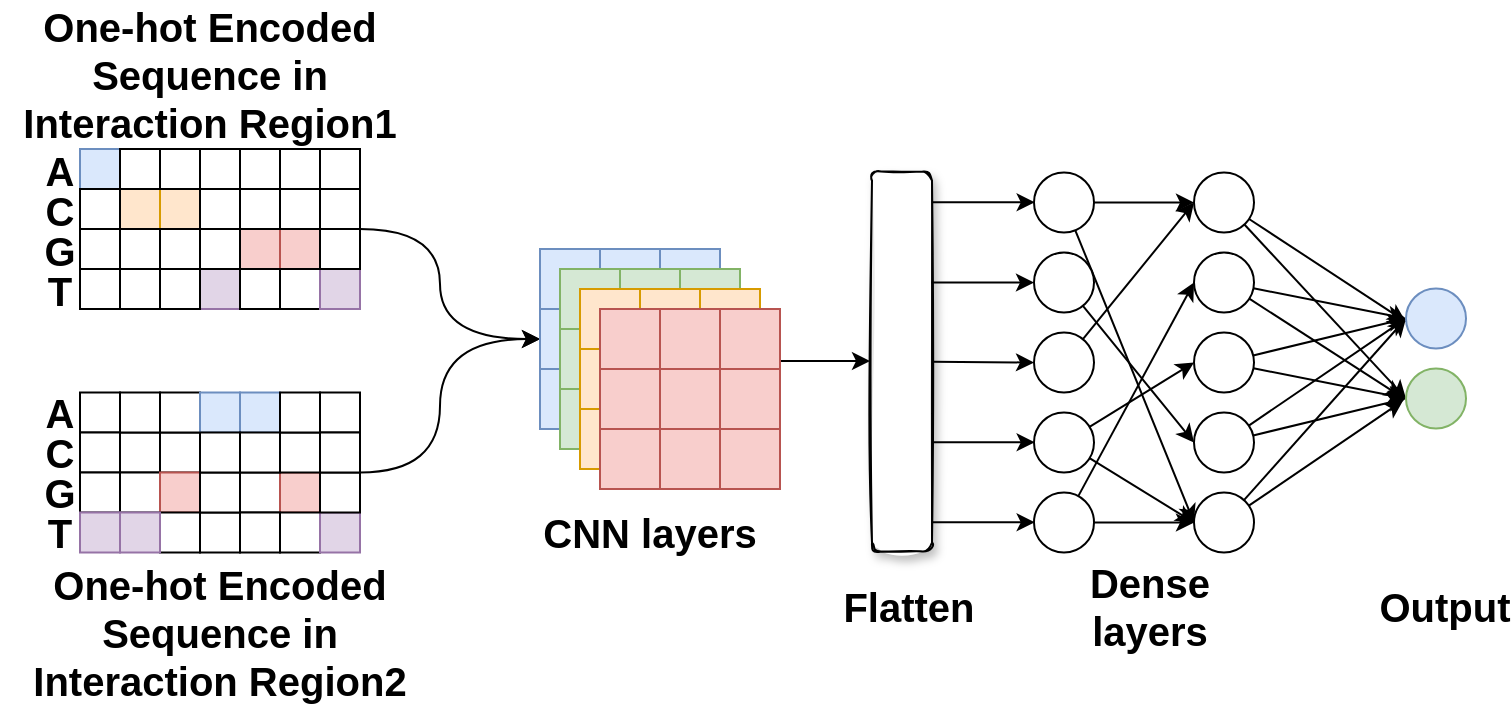 <mxfile version="14.8.5" type="github">
  <diagram id="KxuiyelQ4g_LW83yEsCo" name="Page-1">
    <mxGraphModel dx="1185" dy="636" grid="1" gridSize="10" guides="1" tooltips="1" connect="1" arrows="1" fold="1" page="1" pageScale="1" pageWidth="4681" pageHeight="3300" math="0" shadow="0">
      <root>
        <mxCell id="0" />
        <mxCell id="1" parent="0" />
        <mxCell id="44AiBCDxBOzTBdy34bFM-65" value="One-hot Encoded Sequence in Interaction Region1" style="text;html=1;strokeColor=none;fillColor=none;align=center;verticalAlign=middle;whiteSpace=wrap;rounded=0;fontStyle=1;fontSize=20;" parent="1" vertex="1">
          <mxGeometry x="60" y="140.62" width="210" height="20" as="geometry" />
        </mxCell>
        <mxCell id="44AiBCDxBOzTBdy34bFM-129" value="&lt;div style=&quot;font-size: 20px;&quot;&gt;One-hot Encoded Sequence in Interaction Region2&lt;/div&gt;" style="text;html=1;strokeColor=none;fillColor=none;align=center;verticalAlign=middle;whiteSpace=wrap;rounded=0;fontStyle=1;fontSize=20;" parent="1" vertex="1">
          <mxGeometry x="60" y="420" width="220" height="20" as="geometry" />
        </mxCell>
        <mxCell id="cqIsUIiBQY2y6wm-BXva-219" value="G" style="text;html=1;strokeColor=none;fillColor=none;align=center;verticalAlign=middle;whiteSpace=wrap;rounded=0;fontStyle=1;fontSize=20;" vertex="1" parent="1">
          <mxGeometry x="70" y="228.5" width="40" height="20" as="geometry" />
        </mxCell>
        <mxCell id="cqIsUIiBQY2y6wm-BXva-220" value="T" style="text;html=1;strokeColor=none;fillColor=none;align=center;verticalAlign=middle;whiteSpace=wrap;rounded=0;fontStyle=1;fontSize=20;" vertex="1" parent="1">
          <mxGeometry x="70" y="248.5" width="40" height="20" as="geometry" />
        </mxCell>
        <mxCell id="cqIsUIiBQY2y6wm-BXva-221" value="&lt;div style=&quot;font-size: 20px;&quot;&gt;A&lt;/div&gt;" style="text;html=1;strokeColor=none;fillColor=none;align=center;verticalAlign=middle;whiteSpace=wrap;rounded=0;fontStyle=1;fontSize=20;" vertex="1" parent="1">
          <mxGeometry x="70" y="188.5" width="40" height="20" as="geometry" />
        </mxCell>
        <mxCell id="cqIsUIiBQY2y6wm-BXva-222" value="C" style="text;html=1;strokeColor=none;fillColor=none;align=center;verticalAlign=middle;whiteSpace=wrap;rounded=0;fontStyle=1;fontSize=20;" vertex="1" parent="1">
          <mxGeometry x="70" y="208.5" width="40" height="20" as="geometry" />
        </mxCell>
        <mxCell id="cqIsUIiBQY2y6wm-BXva-223" value="" style="whiteSpace=wrap;html=1;aspect=fixed;fillColor=#dae8fc;strokeColor=#6c8ebf;fontStyle=1;fontSize=20;" vertex="1" parent="1">
          <mxGeometry x="100" y="188.5" width="20" height="20" as="geometry" />
        </mxCell>
        <mxCell id="cqIsUIiBQY2y6wm-BXva-224" value="" style="whiteSpace=wrap;html=1;aspect=fixed;fontStyle=1;fontSize=20;" vertex="1" parent="1">
          <mxGeometry x="120" y="208.5" width="20" height="20" as="geometry" />
        </mxCell>
        <mxCell id="cqIsUIiBQY2y6wm-BXva-225" value="" style="whiteSpace=wrap;html=1;aspect=fixed;fillColor=#ffe6cc;strokeColor=#d79b00;fontStyle=1;fontSize=20;" vertex="1" parent="1">
          <mxGeometry x="120" y="208.5" width="20" height="20" as="geometry" />
        </mxCell>
        <mxCell id="cqIsUIiBQY2y6wm-BXva-226" value="" style="whiteSpace=wrap;html=1;aspect=fixed;fillColor=#ffe6cc;strokeColor=#d79b00;fontStyle=1;fontSize=20;" vertex="1" parent="1">
          <mxGeometry x="140" y="208.5" width="20" height="20" as="geometry" />
        </mxCell>
        <mxCell id="cqIsUIiBQY2y6wm-BXva-227" value="" style="whiteSpace=wrap;html=1;aspect=fixed;fillColor=#e1d5e7;strokeColor=#9673a6;fontStyle=1;fontSize=20;" vertex="1" parent="1">
          <mxGeometry x="160" y="248.5" width="20" height="20" as="geometry" />
        </mxCell>
        <mxCell id="cqIsUIiBQY2y6wm-BXva-228" value="" style="whiteSpace=wrap;html=1;aspect=fixed;fillColor=#f8cecc;strokeColor=#b85450;fontStyle=1;fontSize=20;" vertex="1" parent="1">
          <mxGeometry x="180" y="228.5" width="20" height="20" as="geometry" />
        </mxCell>
        <mxCell id="cqIsUIiBQY2y6wm-BXva-229" value="" style="whiteSpace=wrap;html=1;aspect=fixed;fillColor=#f8cecc;strokeColor=#b85450;fontStyle=1;fontSize=20;" vertex="1" parent="1">
          <mxGeometry x="200" y="228.5" width="20" height="20" as="geometry" />
        </mxCell>
        <mxCell id="cqIsUIiBQY2y6wm-BXva-230" value="" style="rounded=0;whiteSpace=wrap;html=1;fontStyle=1;fontSize=20;" vertex="1" parent="1">
          <mxGeometry x="100" y="208.5" width="20" height="20" as="geometry" />
        </mxCell>
        <mxCell id="cqIsUIiBQY2y6wm-BXva-231" value="" style="rounded=0;whiteSpace=wrap;html=1;fontStyle=1;fontSize=20;" vertex="1" parent="1">
          <mxGeometry x="100" y="228.5" width="20" height="20" as="geometry" />
        </mxCell>
        <mxCell id="cqIsUIiBQY2y6wm-BXva-232" value="" style="rounded=0;whiteSpace=wrap;html=1;fontStyle=1;fontSize=20;" vertex="1" parent="1">
          <mxGeometry x="120" y="228.5" width="20" height="20" as="geometry" />
        </mxCell>
        <mxCell id="cqIsUIiBQY2y6wm-BXva-233" value="" style="rounded=0;whiteSpace=wrap;html=1;fontStyle=1;fontSize=20;" vertex="1" parent="1">
          <mxGeometry x="140" y="228.5" width="20" height="20" as="geometry" />
        </mxCell>
        <mxCell id="cqIsUIiBQY2y6wm-BXva-234" value="" style="rounded=0;whiteSpace=wrap;html=1;fontStyle=1;fontSize=20;" vertex="1" parent="1">
          <mxGeometry x="160" y="228.5" width="20" height="20" as="geometry" />
        </mxCell>
        <mxCell id="cqIsUIiBQY2y6wm-BXva-235" value="" style="rounded=0;whiteSpace=wrap;html=1;fontStyle=1;fontSize=20;" vertex="1" parent="1">
          <mxGeometry x="140" y="248.5" width="20" height="20" as="geometry" />
        </mxCell>
        <mxCell id="cqIsUIiBQY2y6wm-BXva-236" value="" style="rounded=0;whiteSpace=wrap;html=1;fontStyle=1;fontSize=20;" vertex="1" parent="1">
          <mxGeometry x="100" y="248.5" width="20" height="20" as="geometry" />
        </mxCell>
        <mxCell id="cqIsUIiBQY2y6wm-BXva-237" value="" style="rounded=0;whiteSpace=wrap;html=1;fontStyle=1;fontSize=20;" vertex="1" parent="1">
          <mxGeometry x="120" y="248.5" width="20" height="20" as="geometry" />
        </mxCell>
        <mxCell id="cqIsUIiBQY2y6wm-BXva-238" value="" style="rounded=0;whiteSpace=wrap;html=1;fontStyle=1;fontSize=20;" vertex="1" parent="1">
          <mxGeometry x="180" y="248.5" width="20" height="20" as="geometry" />
        </mxCell>
        <mxCell id="cqIsUIiBQY2y6wm-BXva-239" value="" style="rounded=0;whiteSpace=wrap;html=1;fontStyle=1;fontSize=20;" vertex="1" parent="1">
          <mxGeometry x="200" y="248.5" width="20" height="20" as="geometry" />
        </mxCell>
        <mxCell id="cqIsUIiBQY2y6wm-BXva-240" value="" style="rounded=0;whiteSpace=wrap;html=1;fontStyle=1;fontSize=20;" vertex="1" parent="1">
          <mxGeometry x="120" y="188.5" width="20" height="20" as="geometry" />
        </mxCell>
        <mxCell id="cqIsUIiBQY2y6wm-BXva-241" value="" style="rounded=0;whiteSpace=wrap;html=1;fontStyle=1;fontSize=20;" vertex="1" parent="1">
          <mxGeometry x="140" y="188.5" width="20" height="20" as="geometry" />
        </mxCell>
        <mxCell id="cqIsUIiBQY2y6wm-BXva-242" value="" style="rounded=0;whiteSpace=wrap;html=1;fontStyle=1;fontSize=20;" vertex="1" parent="1">
          <mxGeometry x="160" y="188.5" width="20" height="20" as="geometry" />
        </mxCell>
        <mxCell id="cqIsUIiBQY2y6wm-BXva-243" value="" style="rounded=0;whiteSpace=wrap;html=1;fontStyle=1;fontSize=20;" vertex="1" parent="1">
          <mxGeometry x="180" y="188.5" width="20" height="20" as="geometry" />
        </mxCell>
        <mxCell id="cqIsUIiBQY2y6wm-BXva-244" value="" style="rounded=0;whiteSpace=wrap;html=1;fontStyle=1;fontSize=20;" vertex="1" parent="1">
          <mxGeometry x="160" y="208.5" width="20" height="20" as="geometry" />
        </mxCell>
        <mxCell id="cqIsUIiBQY2y6wm-BXva-245" value="" style="rounded=0;whiteSpace=wrap;html=1;fontStyle=1;fontSize=20;" vertex="1" parent="1">
          <mxGeometry x="180" y="208.5" width="20" height="20" as="geometry" />
        </mxCell>
        <mxCell id="cqIsUIiBQY2y6wm-BXva-246" value="" style="rounded=0;whiteSpace=wrap;html=1;fontStyle=1;fontSize=20;" vertex="1" parent="1">
          <mxGeometry x="200" y="208.5" width="20" height="20" as="geometry" />
        </mxCell>
        <mxCell id="cqIsUIiBQY2y6wm-BXva-247" value="" style="rounded=0;whiteSpace=wrap;html=1;fontStyle=1;fontSize=20;" vertex="1" parent="1">
          <mxGeometry x="200" y="188.5" width="20" height="20" as="geometry" />
        </mxCell>
        <mxCell id="cqIsUIiBQY2y6wm-BXva-248" value="" style="whiteSpace=wrap;html=1;aspect=fixed;fillColor=#e1d5e7;strokeColor=#9673a6;fontStyle=1;fontSize=20;" vertex="1" parent="1">
          <mxGeometry x="220" y="248.5" width="20" height="20" as="geometry" />
        </mxCell>
        <mxCell id="cqIsUIiBQY2y6wm-BXva-249" value="" style="rounded=0;whiteSpace=wrap;html=1;fontStyle=1;fontSize=20;" vertex="1" parent="1">
          <mxGeometry x="220" y="228.5" width="20" height="20" as="geometry" />
        </mxCell>
        <mxCell id="cqIsUIiBQY2y6wm-BXva-250" value="" style="rounded=0;whiteSpace=wrap;html=1;fontStyle=1;fontSize=20;" vertex="1" parent="1">
          <mxGeometry x="220" y="188.5" width="20" height="20" as="geometry" />
        </mxCell>
        <mxCell id="cqIsUIiBQY2y6wm-BXva-376" style="edgeStyle=orthogonalEdgeStyle;curved=1;rounded=0;orthogonalLoop=1;jettySize=auto;html=1;entryX=0;entryY=0.5;entryDx=0;entryDy=0;exitX=1;exitY=1;exitDx=0;exitDy=0;fontStyle=1;fontSize=20;" edge="1" parent="1" source="cqIsUIiBQY2y6wm-BXva-251" target="cqIsUIiBQY2y6wm-BXva-290">
          <mxGeometry relative="1" as="geometry">
            <Array as="points">
              <mxPoint x="280" y="229" />
              <mxPoint x="280" y="284" />
            </Array>
          </mxGeometry>
        </mxCell>
        <mxCell id="cqIsUIiBQY2y6wm-BXva-251" value="" style="rounded=0;whiteSpace=wrap;html=1;fontStyle=1;fontSize=20;" vertex="1" parent="1">
          <mxGeometry x="220" y="208.5" width="20" height="20" as="geometry" />
        </mxCell>
        <mxCell id="cqIsUIiBQY2y6wm-BXva-252" value="G" style="text;html=1;strokeColor=none;fillColor=none;align=center;verticalAlign=middle;whiteSpace=wrap;rounded=0;fontStyle=1;fontSize=20;" vertex="1" parent="1">
          <mxGeometry x="70" y="350.25" width="40" height="20" as="geometry" />
        </mxCell>
        <mxCell id="cqIsUIiBQY2y6wm-BXva-253" value="T" style="text;html=1;strokeColor=none;fillColor=none;align=center;verticalAlign=middle;whiteSpace=wrap;rounded=0;fontStyle=1;fontSize=20;" vertex="1" parent="1">
          <mxGeometry x="70" y="370.25" width="40" height="20" as="geometry" />
        </mxCell>
        <mxCell id="cqIsUIiBQY2y6wm-BXva-254" value="&lt;div style=&quot;font-size: 20px;&quot;&gt;A&lt;/div&gt;" style="text;html=1;strokeColor=none;fillColor=none;align=center;verticalAlign=middle;whiteSpace=wrap;rounded=0;fontStyle=1;fontSize=20;" vertex="1" parent="1">
          <mxGeometry x="70" y="310.25" width="40" height="20" as="geometry" />
        </mxCell>
        <mxCell id="cqIsUIiBQY2y6wm-BXva-255" value="C" style="text;html=1;strokeColor=none;fillColor=none;align=center;verticalAlign=middle;whiteSpace=wrap;rounded=0;fontStyle=1;fontSize=20;" vertex="1" parent="1">
          <mxGeometry x="70" y="330.25" width="40" height="20" as="geometry" />
        </mxCell>
        <mxCell id="cqIsUIiBQY2y6wm-BXva-256" value="" style="whiteSpace=wrap;html=1;aspect=fixed;fontStyle=1;fontSize=20;" vertex="1" parent="1">
          <mxGeometry x="100" y="310.25" width="20" height="20" as="geometry" />
        </mxCell>
        <mxCell id="cqIsUIiBQY2y6wm-BXva-257" value="" style="whiteSpace=wrap;html=1;aspect=fixed;fontStyle=1;fontSize=20;" vertex="1" parent="1">
          <mxGeometry x="120" y="330.25" width="20" height="20" as="geometry" />
        </mxCell>
        <mxCell id="cqIsUIiBQY2y6wm-BXva-258" value="" style="whiteSpace=wrap;html=1;aspect=fixed;fontStyle=1;fontSize=20;" vertex="1" parent="1">
          <mxGeometry x="120" y="330.25" width="20" height="20" as="geometry" />
        </mxCell>
        <mxCell id="cqIsUIiBQY2y6wm-BXva-259" value="" style="whiteSpace=wrap;html=1;aspect=fixed;fontStyle=1;fontSize=20;" vertex="1" parent="1">
          <mxGeometry x="140" y="330.25" width="20" height="20" as="geometry" />
        </mxCell>
        <mxCell id="cqIsUIiBQY2y6wm-BXva-260" value="" style="whiteSpace=wrap;html=1;aspect=fixed;fontStyle=1;fontSize=20;" vertex="1" parent="1">
          <mxGeometry x="160" y="370.25" width="20" height="20" as="geometry" />
        </mxCell>
        <mxCell id="cqIsUIiBQY2y6wm-BXva-261" value="" style="whiteSpace=wrap;html=1;aspect=fixed;fontStyle=1;fontSize=20;" vertex="1" parent="1">
          <mxGeometry x="180" y="350.25" width="20" height="20" as="geometry" />
        </mxCell>
        <mxCell id="cqIsUIiBQY2y6wm-BXva-262" value="" style="whiteSpace=wrap;html=1;aspect=fixed;fillColor=#f8cecc;strokeColor=#b85450;fontStyle=1;fontSize=20;" vertex="1" parent="1">
          <mxGeometry x="200" y="350.25" width="20" height="20" as="geometry" />
        </mxCell>
        <mxCell id="cqIsUIiBQY2y6wm-BXva-263" value="" style="rounded=0;whiteSpace=wrap;html=1;fontStyle=1;fontSize=20;" vertex="1" parent="1">
          <mxGeometry x="100" y="330.25" width="20" height="20" as="geometry" />
        </mxCell>
        <mxCell id="cqIsUIiBQY2y6wm-BXva-264" value="" style="rounded=0;whiteSpace=wrap;html=1;fontStyle=1;fontSize=20;" vertex="1" parent="1">
          <mxGeometry x="100" y="350.25" width="20" height="20" as="geometry" />
        </mxCell>
        <mxCell id="cqIsUIiBQY2y6wm-BXva-265" value="" style="rounded=0;whiteSpace=wrap;html=1;fontStyle=1;fontSize=20;" vertex="1" parent="1">
          <mxGeometry x="120" y="350.25" width="20" height="20" as="geometry" />
        </mxCell>
        <mxCell id="cqIsUIiBQY2y6wm-BXva-266" value="" style="rounded=0;whiteSpace=wrap;html=1;fillColor=#f8cecc;strokeColor=#b85450;fontStyle=1;fontSize=20;" vertex="1" parent="1">
          <mxGeometry x="140" y="350.25" width="20" height="20" as="geometry" />
        </mxCell>
        <mxCell id="cqIsUIiBQY2y6wm-BXva-267" value="" style="rounded=0;whiteSpace=wrap;html=1;fontStyle=1;fontSize=20;" vertex="1" parent="1">
          <mxGeometry x="160" y="350.25" width="20" height="20" as="geometry" />
        </mxCell>
        <mxCell id="cqIsUIiBQY2y6wm-BXva-268" value="" style="rounded=0;whiteSpace=wrap;html=1;fontStyle=1;fontSize=20;" vertex="1" parent="1">
          <mxGeometry x="140" y="370.25" width="20" height="20" as="geometry" />
        </mxCell>
        <mxCell id="cqIsUIiBQY2y6wm-BXva-269" value="" style="rounded=0;whiteSpace=wrap;html=1;fillColor=#e1d5e7;strokeColor=#9673a6;fontStyle=1;fontSize=20;" vertex="1" parent="1">
          <mxGeometry x="100" y="370.25" width="20" height="20" as="geometry" />
        </mxCell>
        <mxCell id="cqIsUIiBQY2y6wm-BXva-270" value="" style="rounded=0;whiteSpace=wrap;html=1;fillColor=#e1d5e7;strokeColor=#9673a6;fontStyle=1;fontSize=20;" vertex="1" parent="1">
          <mxGeometry x="120" y="370.25" width="20" height="20" as="geometry" />
        </mxCell>
        <mxCell id="cqIsUIiBQY2y6wm-BXva-271" value="" style="rounded=0;whiteSpace=wrap;html=1;fontStyle=1;fontSize=20;" vertex="1" parent="1">
          <mxGeometry x="180" y="370.25" width="20" height="20" as="geometry" />
        </mxCell>
        <mxCell id="cqIsUIiBQY2y6wm-BXva-272" value="" style="rounded=0;whiteSpace=wrap;html=1;fontStyle=1;fontSize=20;" vertex="1" parent="1">
          <mxGeometry x="200" y="370.25" width="20" height="20" as="geometry" />
        </mxCell>
        <mxCell id="cqIsUIiBQY2y6wm-BXva-273" value="" style="rounded=0;whiteSpace=wrap;html=1;fontStyle=1;fontSize=20;" vertex="1" parent="1">
          <mxGeometry x="120" y="310.25" width="20" height="20" as="geometry" />
        </mxCell>
        <mxCell id="cqIsUIiBQY2y6wm-BXva-274" value="" style="rounded=0;whiteSpace=wrap;html=1;fontStyle=1;fontSize=20;" vertex="1" parent="1">
          <mxGeometry x="140" y="310.25" width="20" height="20" as="geometry" />
        </mxCell>
        <mxCell id="cqIsUIiBQY2y6wm-BXva-275" value="" style="rounded=0;whiteSpace=wrap;html=1;fillColor=#dae8fc;strokeColor=#6c8ebf;fontStyle=1;fontSize=20;" vertex="1" parent="1">
          <mxGeometry x="160" y="310.25" width="20" height="20" as="geometry" />
        </mxCell>
        <mxCell id="cqIsUIiBQY2y6wm-BXva-276" value="" style="rounded=0;whiteSpace=wrap;html=1;fillColor=#dae8fc;strokeColor=#6c8ebf;fontStyle=1;fontSize=20;" vertex="1" parent="1">
          <mxGeometry x="180" y="310.25" width="20" height="20" as="geometry" />
        </mxCell>
        <mxCell id="cqIsUIiBQY2y6wm-BXva-277" value="" style="rounded=0;whiteSpace=wrap;html=1;fontStyle=1;fontSize=20;" vertex="1" parent="1">
          <mxGeometry x="160" y="330.25" width="20" height="20" as="geometry" />
        </mxCell>
        <mxCell id="cqIsUIiBQY2y6wm-BXva-278" value="" style="rounded=0;whiteSpace=wrap;html=1;fontStyle=1;fontSize=20;" vertex="1" parent="1">
          <mxGeometry x="180" y="330.25" width="20" height="20" as="geometry" />
        </mxCell>
        <mxCell id="cqIsUIiBQY2y6wm-BXva-279" value="" style="rounded=0;whiteSpace=wrap;html=1;fontStyle=1;fontSize=20;" vertex="1" parent="1">
          <mxGeometry x="200" y="330.25" width="20" height="20" as="geometry" />
        </mxCell>
        <mxCell id="cqIsUIiBQY2y6wm-BXva-280" value="" style="rounded=0;whiteSpace=wrap;html=1;fontStyle=1;fontSize=20;" vertex="1" parent="1">
          <mxGeometry x="200" y="310.25" width="20" height="20" as="geometry" />
        </mxCell>
        <mxCell id="cqIsUIiBQY2y6wm-BXva-281" value="" style="whiteSpace=wrap;html=1;aspect=fixed;fillColor=#e1d5e7;strokeColor=#9673a6;fontStyle=1;fontSize=20;" vertex="1" parent="1">
          <mxGeometry x="220" y="370.25" width="20" height="20" as="geometry" />
        </mxCell>
        <mxCell id="cqIsUIiBQY2y6wm-BXva-282" value="" style="rounded=0;whiteSpace=wrap;html=1;fontStyle=1;fontSize=20;" vertex="1" parent="1">
          <mxGeometry x="220" y="350.25" width="20" height="20" as="geometry" />
        </mxCell>
        <mxCell id="cqIsUIiBQY2y6wm-BXva-283" value="" style="rounded=0;whiteSpace=wrap;html=1;fontStyle=1;fontSize=20;" vertex="1" parent="1">
          <mxGeometry x="220" y="310.25" width="20" height="20" as="geometry" />
        </mxCell>
        <mxCell id="cqIsUIiBQY2y6wm-BXva-378" style="edgeStyle=orthogonalEdgeStyle;curved=1;rounded=0;orthogonalLoop=1;jettySize=auto;html=1;entryX=0;entryY=0.5;entryDx=0;entryDy=0;exitX=1;exitY=1;exitDx=0;exitDy=0;fontStyle=1;fontSize=20;" edge="1" parent="1" source="cqIsUIiBQY2y6wm-BXva-284" target="cqIsUIiBQY2y6wm-BXva-290">
          <mxGeometry relative="1" as="geometry">
            <Array as="points">
              <mxPoint x="280" y="350" />
              <mxPoint x="280" y="284" />
            </Array>
          </mxGeometry>
        </mxCell>
        <mxCell id="cqIsUIiBQY2y6wm-BXva-284" value="" style="rounded=0;whiteSpace=wrap;html=1;fontStyle=1;fontSize=20;" vertex="1" parent="1">
          <mxGeometry x="220" y="330.25" width="20" height="20" as="geometry" />
        </mxCell>
        <mxCell id="cqIsUIiBQY2y6wm-BXva-285" style="edgeStyle=orthogonalEdgeStyle;rounded=0;orthogonalLoop=1;jettySize=auto;html=1;entryX=0;entryY=0.5;entryDx=0;entryDy=0;fontStyle=1;fontSize=20;" edge="1" parent="1">
          <mxGeometry relative="1" as="geometry">
            <mxPoint x="450" y="294.5" as="sourcePoint" />
            <mxPoint x="495" y="294.5" as="targetPoint" />
            <Array as="points">
              <mxPoint x="465" y="294.5" />
              <mxPoint x="465" y="294.5" />
            </Array>
          </mxGeometry>
        </mxCell>
        <mxCell id="cqIsUIiBQY2y6wm-BXva-286" value="&lt;div style=&quot;font-size: 20px;&quot;&gt;CNN layers&lt;/div&gt;" style="text;html=1;strokeColor=none;fillColor=none;align=center;verticalAlign=middle;whiteSpace=wrap;rounded=0;fontStyle=1;fontSize=20;" vertex="1" parent="1">
          <mxGeometry x="260" y="369.5" width="250" height="20" as="geometry" />
        </mxCell>
        <mxCell id="cqIsUIiBQY2y6wm-BXva-287" value="" style="whiteSpace=wrap;html=1;aspect=fixed;fillColor=#dae8fc;strokeColor=#6c8ebf;fontStyle=1;fontSize=20;" vertex="1" parent="1">
          <mxGeometry x="330" y="238.5" width="30" height="30" as="geometry" />
        </mxCell>
        <mxCell id="cqIsUIiBQY2y6wm-BXva-288" value="" style="whiteSpace=wrap;html=1;aspect=fixed;fillColor=#dae8fc;strokeColor=#6c8ebf;fontStyle=1;fontSize=20;" vertex="1" parent="1">
          <mxGeometry x="360" y="238.5" width="30" height="30" as="geometry" />
        </mxCell>
        <mxCell id="cqIsUIiBQY2y6wm-BXva-289" value="" style="whiteSpace=wrap;html=1;aspect=fixed;fillColor=#dae8fc;strokeColor=#6c8ebf;fontStyle=1;fontSize=20;" vertex="1" parent="1">
          <mxGeometry x="390" y="238.5" width="30" height="30" as="geometry" />
        </mxCell>
        <mxCell id="cqIsUIiBQY2y6wm-BXva-290" value="" style="whiteSpace=wrap;html=1;aspect=fixed;fillColor=#dae8fc;strokeColor=#6c8ebf;fontStyle=1;fontSize=20;" vertex="1" parent="1">
          <mxGeometry x="330" y="268.5" width="30" height="30" as="geometry" />
        </mxCell>
        <mxCell id="cqIsUIiBQY2y6wm-BXva-291" value="" style="whiteSpace=wrap;html=1;aspect=fixed;fillColor=#dae8fc;strokeColor=#6c8ebf;fontStyle=1;fontSize=20;" vertex="1" parent="1">
          <mxGeometry x="360" y="268.5" width="30" height="30" as="geometry" />
        </mxCell>
        <mxCell id="cqIsUIiBQY2y6wm-BXva-292" value="" style="whiteSpace=wrap;html=1;aspect=fixed;fillColor=#dae8fc;strokeColor=#6c8ebf;fontStyle=1;fontSize=20;" vertex="1" parent="1">
          <mxGeometry x="390" y="268.5" width="30" height="30" as="geometry" />
        </mxCell>
        <mxCell id="cqIsUIiBQY2y6wm-BXva-293" value="" style="whiteSpace=wrap;html=1;aspect=fixed;fillColor=#dae8fc;strokeColor=#6c8ebf;fontStyle=1;fontSize=20;" vertex="1" parent="1">
          <mxGeometry x="330" y="298.5" width="30" height="30" as="geometry" />
        </mxCell>
        <mxCell id="cqIsUIiBQY2y6wm-BXva-294" value="" style="whiteSpace=wrap;html=1;aspect=fixed;fillColor=#dae8fc;strokeColor=#6c8ebf;fontStyle=1;fontSize=20;" vertex="1" parent="1">
          <mxGeometry x="360" y="298.5" width="30" height="30" as="geometry" />
        </mxCell>
        <mxCell id="cqIsUIiBQY2y6wm-BXva-295" value="" style="whiteSpace=wrap;html=1;aspect=fixed;fillColor=#dae8fc;strokeColor=#6c8ebf;fontStyle=1;fontSize=20;" vertex="1" parent="1">
          <mxGeometry x="390" y="298.5" width="30" height="30" as="geometry" />
        </mxCell>
        <mxCell id="cqIsUIiBQY2y6wm-BXva-296" value="" style="whiteSpace=wrap;html=1;aspect=fixed;fillColor=#d5e8d4;strokeColor=#82b366;fontStyle=1;fontSize=20;" vertex="1" parent="1">
          <mxGeometry x="340" y="248.5" width="30" height="30" as="geometry" />
        </mxCell>
        <mxCell id="cqIsUIiBQY2y6wm-BXva-297" value="" style="whiteSpace=wrap;html=1;aspect=fixed;fillColor=#d5e8d4;strokeColor=#82b366;fontStyle=1;fontSize=20;" vertex="1" parent="1">
          <mxGeometry x="370" y="248.5" width="30" height="30" as="geometry" />
        </mxCell>
        <mxCell id="cqIsUIiBQY2y6wm-BXva-298" value="" style="whiteSpace=wrap;html=1;aspect=fixed;fillColor=#d5e8d4;strokeColor=#82b366;fontStyle=1;fontSize=20;" vertex="1" parent="1">
          <mxGeometry x="400" y="248.5" width="30" height="30" as="geometry" />
        </mxCell>
        <mxCell id="cqIsUIiBQY2y6wm-BXva-299" value="" style="whiteSpace=wrap;html=1;aspect=fixed;fillColor=#d5e8d4;strokeColor=#82b366;fontStyle=1;fontSize=20;" vertex="1" parent="1">
          <mxGeometry x="340" y="278.5" width="30" height="30" as="geometry" />
        </mxCell>
        <mxCell id="cqIsUIiBQY2y6wm-BXva-300" value="" style="whiteSpace=wrap;html=1;aspect=fixed;fillColor=#d5e8d4;strokeColor=#82b366;fontStyle=1;fontSize=20;" vertex="1" parent="1">
          <mxGeometry x="370" y="278.5" width="30" height="30" as="geometry" />
        </mxCell>
        <mxCell id="cqIsUIiBQY2y6wm-BXva-301" value="" style="whiteSpace=wrap;html=1;aspect=fixed;fillColor=#d5e8d4;strokeColor=#82b366;fontStyle=1;fontSize=20;" vertex="1" parent="1">
          <mxGeometry x="400" y="278.5" width="30" height="30" as="geometry" />
        </mxCell>
        <mxCell id="cqIsUIiBQY2y6wm-BXva-302" value="" style="whiteSpace=wrap;html=1;aspect=fixed;fillColor=#d5e8d4;strokeColor=#82b366;fontStyle=1;fontSize=20;" vertex="1" parent="1">
          <mxGeometry x="340" y="308.5" width="30" height="30" as="geometry" />
        </mxCell>
        <mxCell id="cqIsUIiBQY2y6wm-BXva-303" value="" style="whiteSpace=wrap;html=1;aspect=fixed;fillColor=#d5e8d4;strokeColor=#82b366;fontStyle=1;fontSize=20;" vertex="1" parent="1">
          <mxGeometry x="370" y="308.5" width="30" height="30" as="geometry" />
        </mxCell>
        <mxCell id="cqIsUIiBQY2y6wm-BXva-304" value="" style="whiteSpace=wrap;html=1;aspect=fixed;fillColor=#d5e8d4;strokeColor=#82b366;fontStyle=1;fontSize=20;" vertex="1" parent="1">
          <mxGeometry x="400" y="308.5" width="30" height="30" as="geometry" />
        </mxCell>
        <mxCell id="cqIsUIiBQY2y6wm-BXva-305" value="" style="whiteSpace=wrap;html=1;aspect=fixed;fillColor=#ffe6cc;strokeColor=#d79b00;fontStyle=1;fontSize=20;" vertex="1" parent="1">
          <mxGeometry x="350" y="258.5" width="30" height="30" as="geometry" />
        </mxCell>
        <mxCell id="cqIsUIiBQY2y6wm-BXva-306" value="" style="whiteSpace=wrap;html=1;aspect=fixed;fillColor=#ffe6cc;strokeColor=#d79b00;fontStyle=1;fontSize=20;" vertex="1" parent="1">
          <mxGeometry x="380" y="258.5" width="30" height="30" as="geometry" />
        </mxCell>
        <mxCell id="cqIsUIiBQY2y6wm-BXva-307" value="" style="whiteSpace=wrap;html=1;aspect=fixed;fillColor=#ffe6cc;strokeColor=#d79b00;fontStyle=1;fontSize=20;" vertex="1" parent="1">
          <mxGeometry x="410" y="258.5" width="30" height="30" as="geometry" />
        </mxCell>
        <mxCell id="cqIsUIiBQY2y6wm-BXva-308" value="" style="whiteSpace=wrap;html=1;aspect=fixed;fillColor=#ffe6cc;strokeColor=#d79b00;fontStyle=1;fontSize=20;" vertex="1" parent="1">
          <mxGeometry x="350" y="288.5" width="30" height="30" as="geometry" />
        </mxCell>
        <mxCell id="cqIsUIiBQY2y6wm-BXva-309" value="" style="whiteSpace=wrap;html=1;aspect=fixed;fillColor=#ffe6cc;strokeColor=#d79b00;fontStyle=1;fontSize=20;" vertex="1" parent="1">
          <mxGeometry x="380" y="288.5" width="30" height="30" as="geometry" />
        </mxCell>
        <mxCell id="cqIsUIiBQY2y6wm-BXva-310" value="" style="whiteSpace=wrap;html=1;aspect=fixed;fillColor=#ffe6cc;strokeColor=#d79b00;fontStyle=1;fontSize=20;" vertex="1" parent="1">
          <mxGeometry x="410" y="288.5" width="30" height="30" as="geometry" />
        </mxCell>
        <mxCell id="cqIsUIiBQY2y6wm-BXva-311" value="" style="whiteSpace=wrap;html=1;aspect=fixed;fillColor=#ffe6cc;strokeColor=#d79b00;fontStyle=1;fontSize=20;" vertex="1" parent="1">
          <mxGeometry x="350" y="318.5" width="30" height="30" as="geometry" />
        </mxCell>
        <mxCell id="cqIsUIiBQY2y6wm-BXva-312" value="" style="whiteSpace=wrap;html=1;aspect=fixed;fillColor=#ffe6cc;strokeColor=#d79b00;fontStyle=1;fontSize=20;" vertex="1" parent="1">
          <mxGeometry x="380" y="318.5" width="30" height="30" as="geometry" />
        </mxCell>
        <mxCell id="cqIsUIiBQY2y6wm-BXva-313" value="" style="whiteSpace=wrap;html=1;aspect=fixed;fillColor=#ffe6cc;strokeColor=#d79b00;fontStyle=1;fontSize=20;" vertex="1" parent="1">
          <mxGeometry x="410" y="318.5" width="30" height="30" as="geometry" />
        </mxCell>
        <mxCell id="cqIsUIiBQY2y6wm-BXva-314" value="" style="whiteSpace=wrap;html=1;aspect=fixed;fillColor=#f8cecc;strokeColor=#b85450;fontStyle=1;fontSize=20;" vertex="1" parent="1">
          <mxGeometry x="360" y="268.5" width="30" height="30" as="geometry" />
        </mxCell>
        <mxCell id="cqIsUIiBQY2y6wm-BXva-315" value="" style="whiteSpace=wrap;html=1;aspect=fixed;fillColor=#f8cecc;strokeColor=#b85450;fontStyle=1;fontSize=20;" vertex="1" parent="1">
          <mxGeometry x="390" y="268.5" width="30" height="30" as="geometry" />
        </mxCell>
        <mxCell id="cqIsUIiBQY2y6wm-BXva-316" value="" style="whiteSpace=wrap;html=1;aspect=fixed;fillColor=#f8cecc;strokeColor=#b85450;fontStyle=1;fontSize=20;" vertex="1" parent="1">
          <mxGeometry x="420" y="268.5" width="30" height="30" as="geometry" />
        </mxCell>
        <mxCell id="cqIsUIiBQY2y6wm-BXva-317" value="" style="whiteSpace=wrap;html=1;aspect=fixed;fillColor=#f8cecc;strokeColor=#b85450;fontStyle=1;fontSize=20;" vertex="1" parent="1">
          <mxGeometry x="360" y="298.5" width="30" height="30" as="geometry" />
        </mxCell>
        <mxCell id="cqIsUIiBQY2y6wm-BXva-318" value="" style="whiteSpace=wrap;html=1;aspect=fixed;fillColor=#f8cecc;strokeColor=#b85450;fontStyle=1;fontSize=20;" vertex="1" parent="1">
          <mxGeometry x="390" y="298.5" width="30" height="30" as="geometry" />
        </mxCell>
        <mxCell id="cqIsUIiBQY2y6wm-BXva-319" value="" style="whiteSpace=wrap;html=1;aspect=fixed;fillColor=#f8cecc;strokeColor=#b85450;fontStyle=1;fontSize=20;" vertex="1" parent="1">
          <mxGeometry x="420" y="298.5" width="30" height="30" as="geometry" />
        </mxCell>
        <mxCell id="cqIsUIiBQY2y6wm-BXva-320" value="" style="whiteSpace=wrap;html=1;aspect=fixed;fillColor=#f8cecc;strokeColor=#b85450;fontStyle=1;fontSize=20;" vertex="1" parent="1">
          <mxGeometry x="360" y="328.5" width="30" height="30" as="geometry" />
        </mxCell>
        <mxCell id="cqIsUIiBQY2y6wm-BXva-321" value="" style="whiteSpace=wrap;html=1;aspect=fixed;fillColor=#f8cecc;strokeColor=#b85450;fontStyle=1;fontSize=20;" vertex="1" parent="1">
          <mxGeometry x="390" y="328.5" width="30" height="30" as="geometry" />
        </mxCell>
        <mxCell id="cqIsUIiBQY2y6wm-BXva-322" value="" style="whiteSpace=wrap;html=1;aspect=fixed;fillColor=#f8cecc;strokeColor=#b85450;fontStyle=1;fontSize=20;" vertex="1" parent="1">
          <mxGeometry x="420" y="328.5" width="30" height="30" as="geometry" />
        </mxCell>
        <mxCell id="cqIsUIiBQY2y6wm-BXva-379" value="Dense layers" style="text;html=1;strokeColor=none;fillColor=none;align=center;verticalAlign=middle;whiteSpace=wrap;rounded=0;fontStyle=1;fontSize=20;" vertex="1" parent="1">
          <mxGeometry x="589.75" y="407" width="90" height="20" as="geometry" />
        </mxCell>
        <mxCell id="cqIsUIiBQY2y6wm-BXva-380" value="Flatten" style="text;html=1;strokeColor=none;fillColor=none;align=center;verticalAlign=middle;whiteSpace=wrap;rounded=0;fontStyle=1;fontSize=20;" vertex="1" parent="1">
          <mxGeometry x="504.25" y="407" width="21" height="20" as="geometry" />
        </mxCell>
        <mxCell id="cqIsUIiBQY2y6wm-BXva-381" style="edgeStyle=none;rounded=1;jumpSize=20;orthogonalLoop=1;jettySize=auto;html=1;entryX=0;entryY=0.5;entryDx=0;entryDy=0;strokeWidth=1;fontStyle=1;fontSize=20;" edge="1" parent="1" source="cqIsUIiBQY2y6wm-BXva-383" target="cqIsUIiBQY2y6wm-BXva-408">
          <mxGeometry relative="1" as="geometry" />
        </mxCell>
        <mxCell id="cqIsUIiBQY2y6wm-BXva-382" style="edgeStyle=none;rounded=0;orthogonalLoop=1;jettySize=auto;html=1;entryX=0;entryY=0.5;entryDx=0;entryDy=0;fontStyle=1;fontSize=20;" edge="1" parent="1" source="cqIsUIiBQY2y6wm-BXva-383" target="cqIsUIiBQY2y6wm-BXva-396">
          <mxGeometry relative="1" as="geometry" />
        </mxCell>
        <mxCell id="cqIsUIiBQY2y6wm-BXva-383" value="" style="ellipse;whiteSpace=wrap;html=1;aspect=fixed;fontStyle=1;fontSize=20;" vertex="1" parent="1">
          <mxGeometry x="577" y="200.25" width="30" height="30" as="geometry" />
        </mxCell>
        <mxCell id="cqIsUIiBQY2y6wm-BXva-384" style="edgeStyle=none;rounded=1;jumpSize=20;orthogonalLoop=1;jettySize=auto;html=1;entryX=0;entryY=0.5;entryDx=0;entryDy=0;strokeWidth=1;fontStyle=1;fontSize=20;" edge="1" parent="1" source="cqIsUIiBQY2y6wm-BXva-385" target="cqIsUIiBQY2y6wm-BXva-405">
          <mxGeometry relative="1" as="geometry" />
        </mxCell>
        <mxCell id="cqIsUIiBQY2y6wm-BXva-385" value="" style="ellipse;whiteSpace=wrap;html=1;aspect=fixed;fontStyle=1;fontSize=20;" vertex="1" parent="1">
          <mxGeometry x="577" y="240.25" width="30" height="30" as="geometry" />
        </mxCell>
        <mxCell id="cqIsUIiBQY2y6wm-BXva-386" style="edgeStyle=none;rounded=1;jumpSize=20;orthogonalLoop=1;jettySize=auto;html=1;entryX=0;entryY=0.5;entryDx=0;entryDy=0;strokeWidth=1;fontStyle=1;fontSize=20;" edge="1" parent="1" source="cqIsUIiBQY2y6wm-BXva-387" target="cqIsUIiBQY2y6wm-BXva-396">
          <mxGeometry relative="1" as="geometry" />
        </mxCell>
        <mxCell id="cqIsUIiBQY2y6wm-BXva-387" value="" style="ellipse;whiteSpace=wrap;html=1;aspect=fixed;fontStyle=1;fontSize=20;" vertex="1" parent="1">
          <mxGeometry x="577" y="280.25" width="30" height="30" as="geometry" />
        </mxCell>
        <mxCell id="cqIsUIiBQY2y6wm-BXva-388" style="edgeStyle=none;rounded=0;orthogonalLoop=1;jettySize=auto;html=1;entryX=0;entryY=0.5;entryDx=0;entryDy=0;fontStyle=1;fontSize=20;" edge="1" parent="1" source="cqIsUIiBQY2y6wm-BXva-390" target="cqIsUIiBQY2y6wm-BXva-402">
          <mxGeometry relative="1" as="geometry" />
        </mxCell>
        <mxCell id="cqIsUIiBQY2y6wm-BXva-389" style="edgeStyle=none;rounded=0;orthogonalLoop=1;jettySize=auto;html=1;entryX=0;entryY=0.5;entryDx=0;entryDy=0;fontStyle=1;fontSize=20;" edge="1" parent="1" source="cqIsUIiBQY2y6wm-BXva-390" target="cqIsUIiBQY2y6wm-BXva-408">
          <mxGeometry relative="1" as="geometry" />
        </mxCell>
        <mxCell id="cqIsUIiBQY2y6wm-BXva-390" value="" style="ellipse;whiteSpace=wrap;html=1;aspect=fixed;fontStyle=1;fontSize=20;" vertex="1" parent="1">
          <mxGeometry x="577" y="320.25" width="30" height="30" as="geometry" />
        </mxCell>
        <mxCell id="cqIsUIiBQY2y6wm-BXva-391" style="edgeStyle=none;rounded=1;jumpSize=20;orthogonalLoop=1;jettySize=auto;html=1;entryX=0;entryY=0.5;entryDx=0;entryDy=0;strokeWidth=1;fontStyle=1;fontSize=20;" edge="1" parent="1" source="cqIsUIiBQY2y6wm-BXva-393" target="cqIsUIiBQY2y6wm-BXva-399">
          <mxGeometry relative="1" as="geometry" />
        </mxCell>
        <mxCell id="cqIsUIiBQY2y6wm-BXva-392" style="edgeStyle=none;rounded=1;jumpSize=20;orthogonalLoop=1;jettySize=auto;html=1;entryX=0;entryY=0.5;entryDx=0;entryDy=0;strokeWidth=1;fontStyle=1;fontSize=20;" edge="1" parent="1" source="cqIsUIiBQY2y6wm-BXva-393" target="cqIsUIiBQY2y6wm-BXva-408">
          <mxGeometry relative="1" as="geometry" />
        </mxCell>
        <mxCell id="cqIsUIiBQY2y6wm-BXva-393" value="" style="ellipse;whiteSpace=wrap;html=1;aspect=fixed;fontStyle=1;fontSize=20;" vertex="1" parent="1">
          <mxGeometry x="577" y="360.25" width="30" height="30" as="geometry" />
        </mxCell>
        <mxCell id="cqIsUIiBQY2y6wm-BXva-394" style="edgeStyle=none;rounded=1;jumpSize=20;orthogonalLoop=1;jettySize=auto;html=1;entryX=0;entryY=0.5;entryDx=0;entryDy=0;strokeWidth=1;fontStyle=1;fontSize=20;" edge="1" parent="1" source="cqIsUIiBQY2y6wm-BXva-396" target="cqIsUIiBQY2y6wm-BXva-411">
          <mxGeometry relative="1" as="geometry" />
        </mxCell>
        <mxCell id="cqIsUIiBQY2y6wm-BXva-395" style="edgeStyle=none;rounded=1;jumpSize=20;orthogonalLoop=1;jettySize=auto;html=1;strokeWidth=1;entryX=-0.001;entryY=0.557;entryDx=0;entryDy=0;entryPerimeter=0;fontStyle=1;fontSize=20;" edge="1" parent="1" source="cqIsUIiBQY2y6wm-BXva-396" target="cqIsUIiBQY2y6wm-BXva-410">
          <mxGeometry relative="1" as="geometry">
            <mxPoint x="757" y="295.25" as="targetPoint" />
          </mxGeometry>
        </mxCell>
        <mxCell id="cqIsUIiBQY2y6wm-BXva-396" value="" style="ellipse;whiteSpace=wrap;html=1;aspect=fixed;fontStyle=1;fontSize=20;" vertex="1" parent="1">
          <mxGeometry x="657" y="200.25" width="30" height="30" as="geometry" />
        </mxCell>
        <mxCell id="cqIsUIiBQY2y6wm-BXva-397" style="edgeStyle=none;rounded=1;jumpSize=20;orthogonalLoop=1;jettySize=auto;html=1;entryX=0;entryY=0.5;entryDx=0;entryDy=0;strokeWidth=1;fontStyle=1;fontSize=20;" edge="1" parent="1" source="cqIsUIiBQY2y6wm-BXva-399" target="cqIsUIiBQY2y6wm-BXva-410">
          <mxGeometry relative="1" as="geometry" />
        </mxCell>
        <mxCell id="cqIsUIiBQY2y6wm-BXva-398" style="edgeStyle=none;rounded=1;jumpSize=20;orthogonalLoop=1;jettySize=auto;html=1;strokeWidth=1;entryX=-0.057;entryY=0.483;entryDx=0;entryDy=0;entryPerimeter=0;fontStyle=1;fontSize=20;" edge="1" parent="1" source="cqIsUIiBQY2y6wm-BXva-399" target="cqIsUIiBQY2y6wm-BXva-411">
          <mxGeometry relative="1" as="geometry">
            <mxPoint x="767" y="335.25" as="targetPoint" />
          </mxGeometry>
        </mxCell>
        <mxCell id="cqIsUIiBQY2y6wm-BXva-399" value="" style="ellipse;whiteSpace=wrap;html=1;aspect=fixed;fontStyle=1;fontSize=20;" vertex="1" parent="1">
          <mxGeometry x="657" y="240.25" width="30" height="30" as="geometry" />
        </mxCell>
        <mxCell id="cqIsUIiBQY2y6wm-BXva-400" style="edgeStyle=none;rounded=1;jumpSize=20;orthogonalLoop=1;jettySize=auto;html=1;entryX=0;entryY=0.5;entryDx=0;entryDy=0;strokeWidth=1;fontStyle=1;fontSize=20;" edge="1" parent="1" source="cqIsUIiBQY2y6wm-BXva-402" target="cqIsUIiBQY2y6wm-BXva-411">
          <mxGeometry relative="1" as="geometry" />
        </mxCell>
        <mxCell id="cqIsUIiBQY2y6wm-BXva-401" style="edgeStyle=none;rounded=1;jumpSize=20;orthogonalLoop=1;jettySize=auto;html=1;strokeWidth=1;entryX=0;entryY=0.5;entryDx=0;entryDy=0;fontStyle=1;fontSize=20;" edge="1" parent="1" source="cqIsUIiBQY2y6wm-BXva-402" target="cqIsUIiBQY2y6wm-BXva-410">
          <mxGeometry relative="1" as="geometry">
            <mxPoint x="767" y="295.25" as="targetPoint" />
          </mxGeometry>
        </mxCell>
        <mxCell id="cqIsUIiBQY2y6wm-BXva-402" value="" style="ellipse;whiteSpace=wrap;html=1;aspect=fixed;fontStyle=1;fontSize=20;" vertex="1" parent="1">
          <mxGeometry x="657" y="280.25" width="30" height="30" as="geometry" />
        </mxCell>
        <mxCell id="cqIsUIiBQY2y6wm-BXva-403" style="edgeStyle=none;rounded=1;jumpSize=20;orthogonalLoop=1;jettySize=auto;html=1;entryX=0;entryY=0.5;entryDx=0;entryDy=0;strokeWidth=1;fontStyle=1;fontSize=20;" edge="1" parent="1" source="cqIsUIiBQY2y6wm-BXva-405" target="cqIsUIiBQY2y6wm-BXva-410">
          <mxGeometry relative="1" as="geometry" />
        </mxCell>
        <mxCell id="cqIsUIiBQY2y6wm-BXva-404" style="edgeStyle=none;rounded=1;jumpSize=20;orthogonalLoop=1;jettySize=auto;html=1;strokeWidth=1;entryX=0;entryY=0.5;entryDx=0;entryDy=0;fontStyle=1;fontSize=20;" edge="1" parent="1" source="cqIsUIiBQY2y6wm-BXva-405" target="cqIsUIiBQY2y6wm-BXva-411">
          <mxGeometry relative="1" as="geometry">
            <mxPoint x="757" y="335.25" as="targetPoint" />
          </mxGeometry>
        </mxCell>
        <mxCell id="cqIsUIiBQY2y6wm-BXva-405" value="" style="ellipse;whiteSpace=wrap;html=1;aspect=fixed;fontStyle=1;fontSize=20;" vertex="1" parent="1">
          <mxGeometry x="657" y="320.25" width="30" height="30" as="geometry" />
        </mxCell>
        <mxCell id="cqIsUIiBQY2y6wm-BXva-406" style="edgeStyle=none;rounded=1;jumpSize=20;orthogonalLoop=1;jettySize=auto;html=1;strokeWidth=1;entryX=-0.05;entryY=0.538;entryDx=0;entryDy=0;entryPerimeter=0;fontStyle=1;fontSize=20;" edge="1" parent="1" source="cqIsUIiBQY2y6wm-BXva-408" target="cqIsUIiBQY2y6wm-BXva-411">
          <mxGeometry relative="1" as="geometry">
            <mxPoint x="767" y="335.25" as="targetPoint" />
          </mxGeometry>
        </mxCell>
        <mxCell id="cqIsUIiBQY2y6wm-BXva-407" style="edgeStyle=none;rounded=1;jumpSize=20;orthogonalLoop=1;jettySize=auto;html=1;strokeWidth=1;entryX=0;entryY=0.5;entryDx=0;entryDy=0;fontStyle=1;fontSize=20;" edge="1" parent="1" source="cqIsUIiBQY2y6wm-BXva-408" target="cqIsUIiBQY2y6wm-BXva-410">
          <mxGeometry relative="1" as="geometry">
            <mxPoint x="757" y="295.25" as="targetPoint" />
          </mxGeometry>
        </mxCell>
        <mxCell id="cqIsUIiBQY2y6wm-BXva-408" value="" style="ellipse;whiteSpace=wrap;html=1;aspect=fixed;fontStyle=1;fontSize=20;" vertex="1" parent="1">
          <mxGeometry x="657" y="360.25" width="30" height="30" as="geometry" />
        </mxCell>
        <mxCell id="cqIsUIiBQY2y6wm-BXva-409" value="&lt;div style=&quot;font-size: 20px;&quot;&gt;Output&lt;/div&gt;" style="text;html=1;strokeColor=none;fillColor=none;align=center;verticalAlign=middle;whiteSpace=wrap;rounded=0;fontStyle=1;fontSize=20;" vertex="1" parent="1">
          <mxGeometry x="770.5" y="407" width="22.5" height="20" as="geometry" />
        </mxCell>
        <mxCell id="cqIsUIiBQY2y6wm-BXva-410" value="" style="ellipse;whiteSpace=wrap;html=1;aspect=fixed;fillColor=#dae8fc;strokeColor=#6c8ebf;fontStyle=1;fontSize=20;" vertex="1" parent="1">
          <mxGeometry x="763" y="258.25" width="30" height="30" as="geometry" />
        </mxCell>
        <mxCell id="cqIsUIiBQY2y6wm-BXva-411" value="" style="ellipse;whiteSpace=wrap;html=1;aspect=fixed;fillColor=#d5e8d4;strokeColor=#82b366;fontStyle=1;fontSize=20;" vertex="1" parent="1">
          <mxGeometry x="763" y="298.25" width="30" height="30" as="geometry" />
        </mxCell>
        <mxCell id="cqIsUIiBQY2y6wm-BXva-412" style="rounded=0;orthogonalLoop=1;jettySize=auto;html=1;entryX=0;entryY=0.5;entryDx=0;entryDy=0;fontStyle=1;fontSize=20;" edge="1" parent="1" source="cqIsUIiBQY2y6wm-BXva-413">
          <mxGeometry relative="1" as="geometry">
            <mxPoint x="577.0" y="295.25" as="targetPoint" />
          </mxGeometry>
        </mxCell>
        <mxCell id="cqIsUIiBQY2y6wm-BXva-413" value="" style="rounded=1;whiteSpace=wrap;html=1;shadow=1;glass=0;sketch=1;fontStyle=1;fontSize=20;" vertex="1" parent="1">
          <mxGeometry x="496" y="199.75" width="30" height="190" as="geometry" />
        </mxCell>
        <mxCell id="cqIsUIiBQY2y6wm-BXva-414" value="" style="endArrow=classic;html=1;entryX=0;entryY=0.5;entryDx=0;entryDy=0;exitX=0.989;exitY=0.292;exitDx=0;exitDy=0;exitPerimeter=0;fontStyle=1;fontSize=20;" edge="1" parent="1" source="cqIsUIiBQY2y6wm-BXva-413">
          <mxGeometry width="50" height="50" relative="1" as="geometry">
            <mxPoint x="527" y="308.25" as="sourcePoint" />
            <mxPoint x="577.0" y="255.25" as="targetPoint" />
          </mxGeometry>
        </mxCell>
        <mxCell id="cqIsUIiBQY2y6wm-BXva-415" value="" style="endArrow=classic;html=1;entryX=0;entryY=0.5;entryDx=0;entryDy=0;exitX=0.989;exitY=0.292;exitDx=0;exitDy=0;exitPerimeter=0;fontStyle=1;fontSize=20;" edge="1" parent="1">
          <mxGeometry width="50" height="50" relative="1" as="geometry">
            <mxPoint x="526" y="215.15" as="sourcePoint" />
            <mxPoint x="577.33" y="215.17" as="targetPoint" />
          </mxGeometry>
        </mxCell>
        <mxCell id="cqIsUIiBQY2y6wm-BXva-416" value="" style="endArrow=classic;html=1;entryX=0;entryY=0.5;entryDx=0;entryDy=0;exitX=0.989;exitY=0.292;exitDx=0;exitDy=0;exitPerimeter=0;fontStyle=1;fontSize=20;" edge="1" parent="1">
          <mxGeometry width="50" height="50" relative="1" as="geometry">
            <mxPoint x="526" y="335.15" as="sourcePoint" />
            <mxPoint x="577.33" y="335.17" as="targetPoint" />
          </mxGeometry>
        </mxCell>
        <mxCell id="cqIsUIiBQY2y6wm-BXva-417" value="" style="endArrow=classic;html=1;entryX=0;entryY=0.5;entryDx=0;entryDy=0;exitX=0.989;exitY=0.292;exitDx=0;exitDy=0;exitPerimeter=0;fontStyle=1;fontSize=20;" edge="1" parent="1">
          <mxGeometry width="50" height="50" relative="1" as="geometry">
            <mxPoint x="526" y="375.15" as="sourcePoint" />
            <mxPoint x="577.33" y="375.17" as="targetPoint" />
          </mxGeometry>
        </mxCell>
      </root>
    </mxGraphModel>
  </diagram>
</mxfile>
